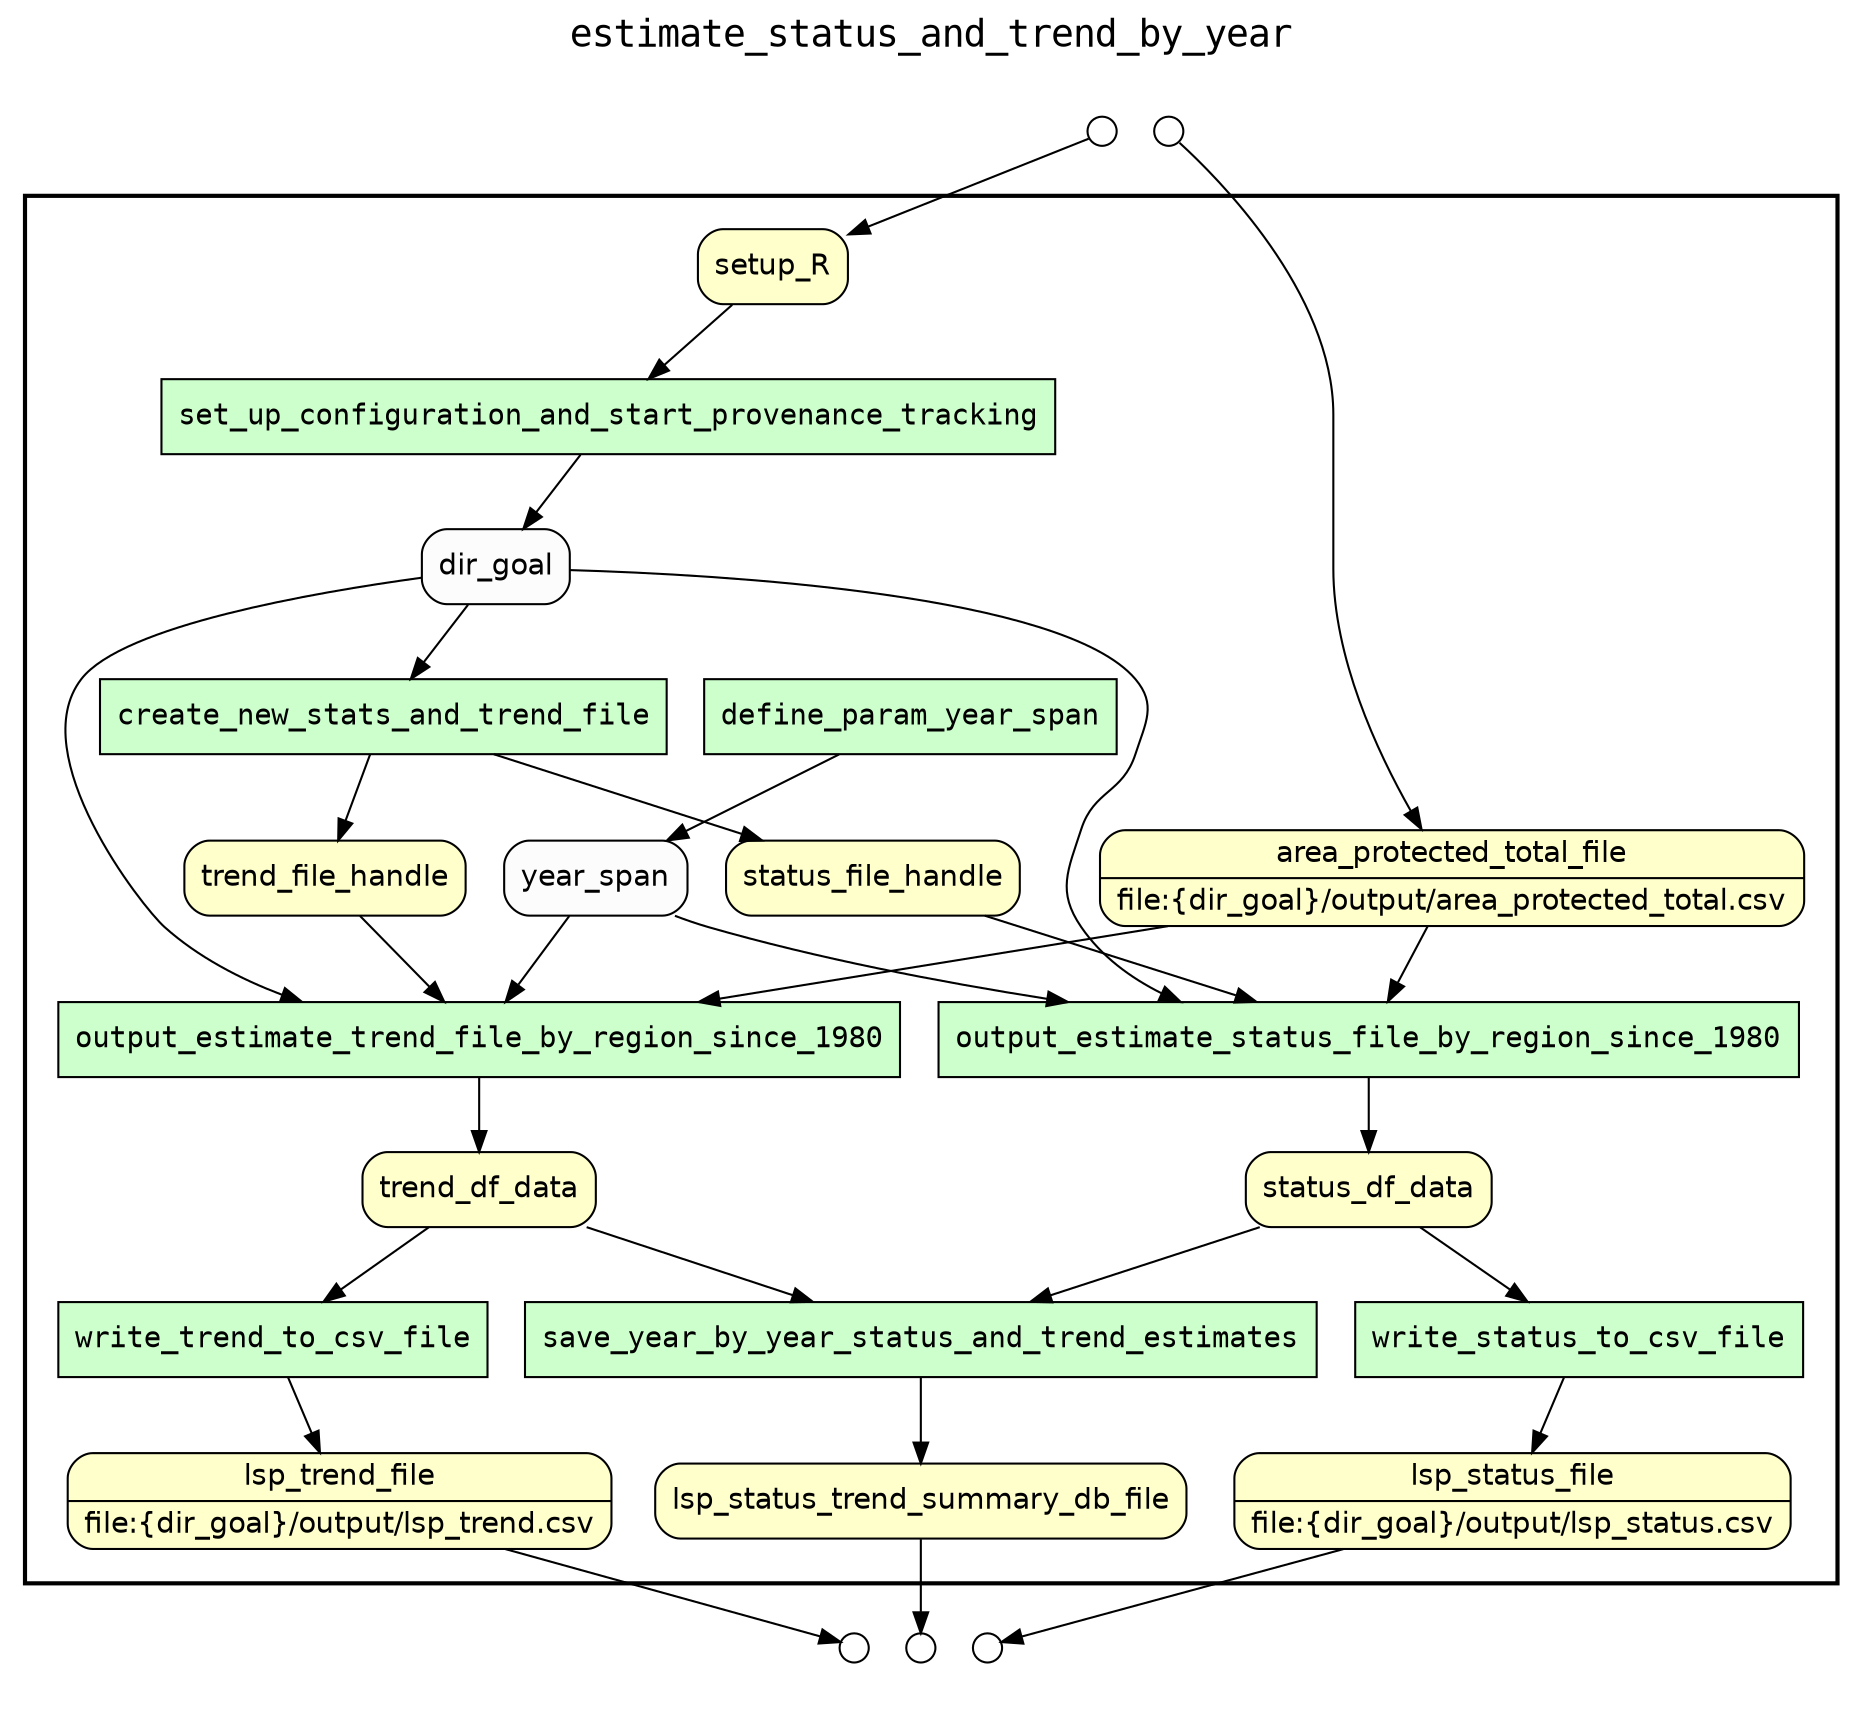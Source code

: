 digraph Workflow {
rankdir=TB
fontname=Courier; fontsize=18; labelloc=t
label=estimate_status_and_trend_by_year
subgraph cluster_workflow_box_outer { label=""; color=black; penwidth=2
subgraph cluster_workflow_box_inner { label=""; color=white
node[shape=box style=filled fillcolor="#CCFFCC" peripheries=1 fontname=Courier]
set_up_configuration_and_start_provenance_tracking
create_new_stats_and_trend_file
define_param_year_span
output_estimate_status_file_by_region_since_1980
write_status_to_csv_file
output_estimate_trend_file_by_region_since_1980
write_trend_to_csv_file
save_year_by_year_status_and_trend_estimates
node[shape=box style="rounded,filled" fillcolor="#FFFFCC" peripheries=1 fontname=Helvetica]
lsp_status_file [shape=record rankdir=LR label="{<f0> lsp_status_file |<f1> file\:\{dir_goal\}/output/lsp_status.csv}"];
lsp_trend_file [shape=record rankdir=LR label="{<f0> lsp_trend_file |<f1> file\:\{dir_goal\}/output/lsp_trend.csv}"];
lsp_status_trend_summary_db_file
setup_R
area_protected_total_file [shape=record rankdir=LR label="{<f0> area_protected_total_file |<f1> file\:\{dir_goal\}/output/area_protected_total.csv}"];
status_file_handle
status_df_data
trend_file_handle
trend_df_data
node[shape=box style="rounded,filled" fillcolor="#FCFCFC" peripheries=1 fontname=Helvetica]
dir_goal
year_span
set_up_configuration_and_start_provenance_tracking -> dir_goal
setup_R -> set_up_configuration_and_start_provenance_tracking
create_new_stats_and_trend_file -> status_file_handle
create_new_stats_and_trend_file -> trend_file_handle
dir_goal -> create_new_stats_and_trend_file
define_param_year_span -> year_span
output_estimate_status_file_by_region_since_1980 -> status_df_data
year_span -> output_estimate_status_file_by_region_since_1980
dir_goal -> output_estimate_status_file_by_region_since_1980
area_protected_total_file -> output_estimate_status_file_by_region_since_1980
status_file_handle -> output_estimate_status_file_by_region_since_1980
write_status_to_csv_file -> lsp_status_file
status_df_data -> write_status_to_csv_file
output_estimate_trend_file_by_region_since_1980 -> trend_df_data
dir_goal -> output_estimate_trend_file_by_region_since_1980
year_span -> output_estimate_trend_file_by_region_since_1980
area_protected_total_file -> output_estimate_trend_file_by_region_since_1980
trend_file_handle -> output_estimate_trend_file_by_region_since_1980
write_trend_to_csv_file -> lsp_trend_file
trend_df_data -> write_trend_to_csv_file
save_year_by_year_status_and_trend_estimates -> lsp_status_trend_summary_db_file
status_df_data -> save_year_by_year_status_and_trend_estimates
trend_df_data -> save_year_by_year_status_and_trend_estimates
}}
subgraph cluster_input_ports_group_outer { label=""; color=white
subgraph cluster_input_ports_group_inner { label=""; color=white
node[shape=circle style="rounded,filled" fillcolor="#FFFFFF" peripheries=1 fontname=Helvetica width=0.2]
setup_R_input_port [label=""]
area_protected_total_file_input_port [label=""]
}}
subgraph cluster_output_ports_group_outer { label=""; color=white
subgraph cluster_output_ports_group_inner { label=""; color=white
node[shape=circle style="rounded,filled" fillcolor="#FFFFFF" peripheries=1 fontname=Helvetica width=0.2]
lsp_status_file_output_port [label=""]
lsp_trend_file_output_port [label=""]
lsp_status_trend_summary_db_file_output_port [label=""]
}}
setup_R_input_port -> setup_R
area_protected_total_file_input_port -> area_protected_total_file
lsp_status_file -> lsp_status_file_output_port
lsp_trend_file -> lsp_trend_file_output_port
lsp_status_trend_summary_db_file -> lsp_status_trend_summary_db_file_output_port
}
